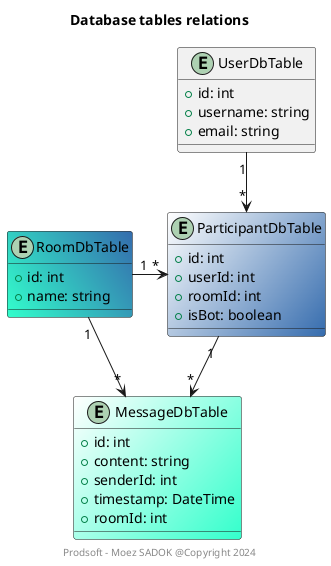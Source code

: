 @startuml

title Database tables relations 
footer Prodsoft - Moez SADOK @Copyright 2024

entity UserDbTable {
    +id: int
    +username: string
    +email: string
}

entity RoomDbTable #33FFCC\356CAE {
    +id: int
    +name: string
}

entity ParticipantDbTable  #White/356CAE {
    +id: int
    +userId: int
    +roomId: int
    +isBot: boolean
}

entity MessageDbTable #White/33FFCC {
    +id: int
    +content: string
    +senderId: int
    +timestamp: DateTime
    +roomId: int
}

RoomDbTable "1" -right-> "*" ParticipantDbTable
ParticipantDbTable "1" --> "*" MessageDbTable
RoomDbTable "1" --> "*" MessageDbTable 
UserDbTable "1" --> "*" ParticipantDbTable

@enduml
